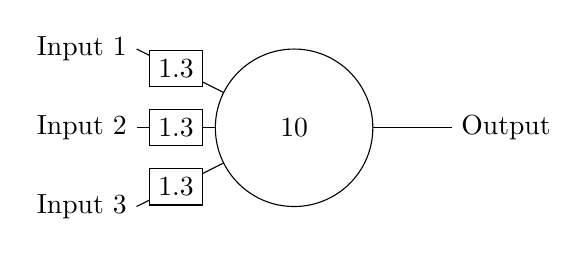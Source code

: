 % !TEX root = ../main.tex
\begin{tikzpicture}[baseline=-45pt]

\tikzstyle{box} = [rectangle, draw, fill=white]

\coordinate (a) at (0, 0);
\coordinate (b) at (-2, 1);
\coordinate (c) at (-2, -1);
\coordinate (d) at (2, 0);
\coordinate (e) at (-2, 0);

\draw (b) -- (a);
\node [box] at ($(b)!0.25!(a)$) {$1.3$};
\node[left] at (b) {Input 1};

\draw (c) -- (a);
\node [box] at ($(c)!0.25!(a)$) {$1.3$};
\node[left] at (c) {Input 3};

\draw (e) -- (a);
\node [box] at ($(e)!0.25!(a)$) {$1.3$};
\node[left] at (e) {Input 2};

\draw (a) -- (d);
\node[right] at (d) {Output};

\filldraw[fill=white] (a) circle (1) node{$10$};

\end{tikzpicture}
